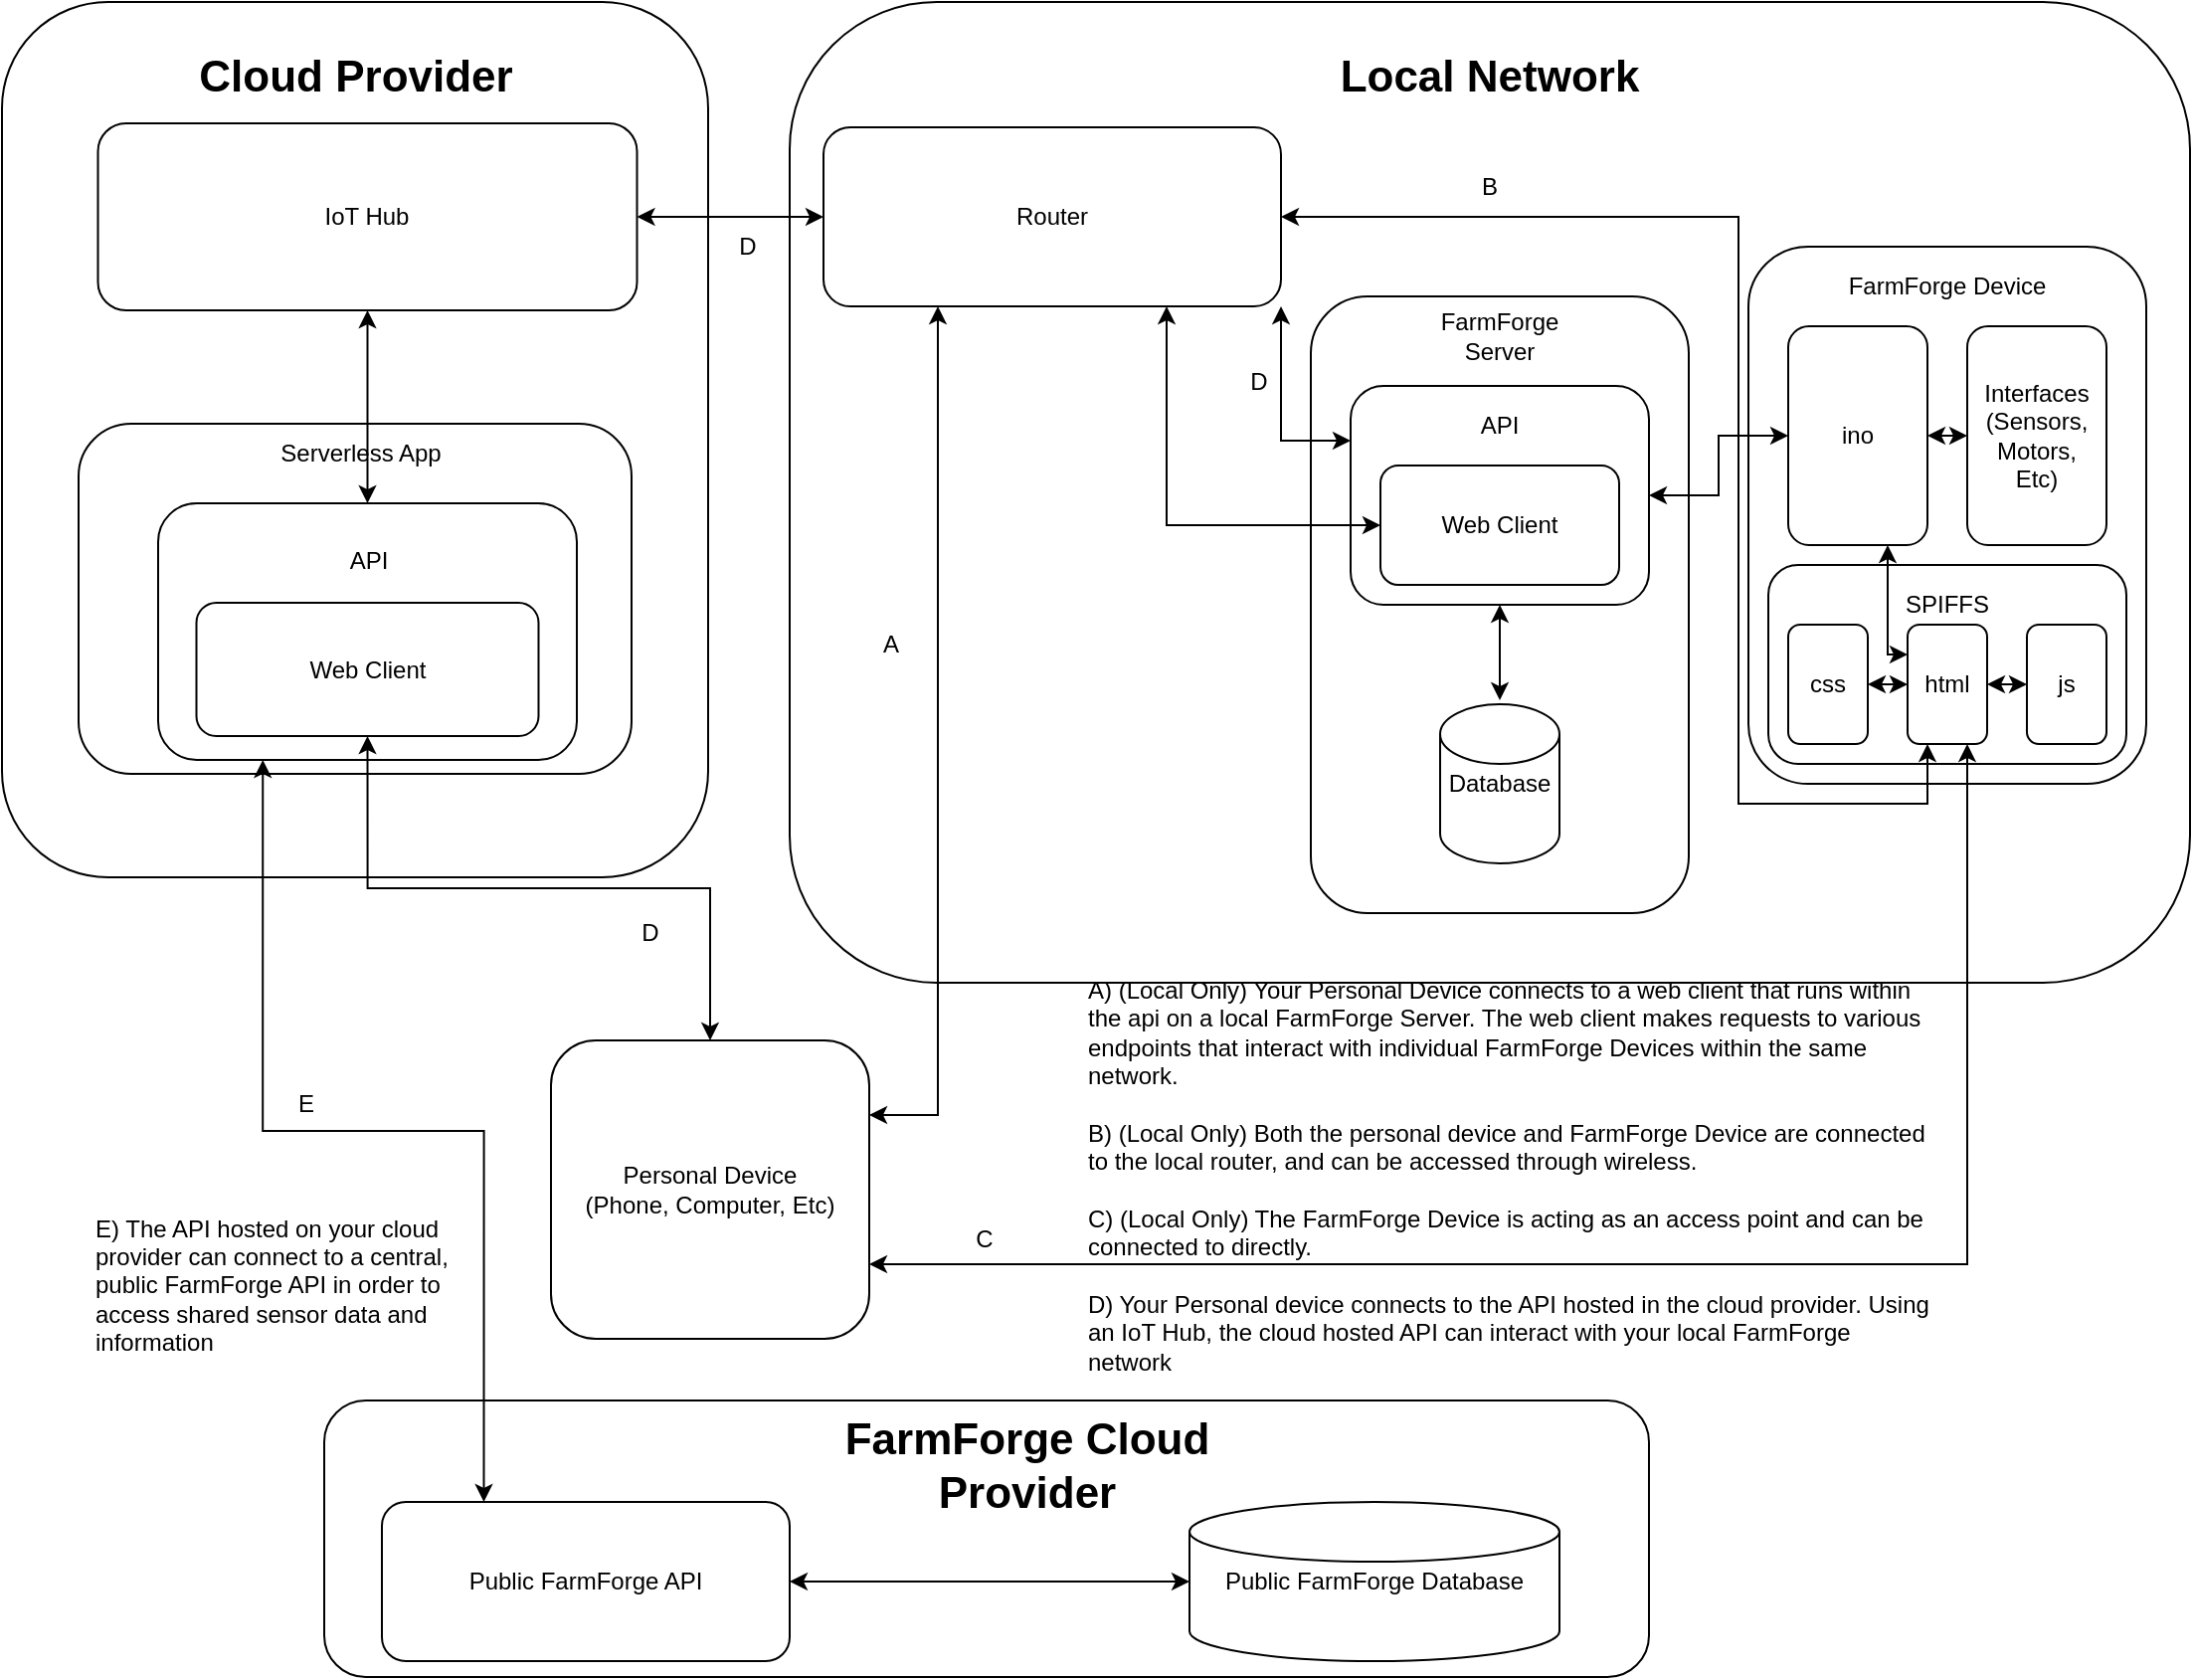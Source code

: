 <mxfile version="13.6.2" type="device"><diagram id="ZbHnMTMEkz4GCbCvOrrs" name="Page-1"><mxGraphModel dx="1278" dy="960" grid="0" gridSize="10" guides="1" tooltips="1" connect="1" arrows="1" fold="1" page="1" pageScale="1" pageWidth="1100" pageHeight="850" math="0" shadow="0"><root><mxCell id="0"/><mxCell id="1" parent="0"/><mxCell id="TqrajejNftr9jKhkj-_X-1" value="" style="rounded=1;whiteSpace=wrap;html=1;" parent="1" vertex="1"><mxGeometry x="396" width="704" height="493" as="geometry"/></mxCell><mxCell id="TqrajejNftr9jKhkj-_X-2" value="&lt;b&gt;&lt;font style=&quot;font-size: 22px&quot;&gt;Local Network&lt;/font&gt;&lt;/b&gt;" style="text;html=1;strokeColor=none;fillColor=none;align=center;verticalAlign=middle;whiteSpace=wrap;rounded=0;" parent="1" vertex="1"><mxGeometry x="663" y="13" width="170" height="50" as="geometry"/></mxCell><mxCell id="TqrajejNftr9jKhkj-_X-3" value="" style="rounded=1;whiteSpace=wrap;html=1;" parent="1" vertex="1"><mxGeometry x="878" y="123" width="200" height="270" as="geometry"/></mxCell><mxCell id="TqrajejNftr9jKhkj-_X-4" value="FarmForge Device" style="text;html=1;strokeColor=none;fillColor=none;align=center;verticalAlign=middle;whiteSpace=wrap;rounded=0;" parent="1" vertex="1"><mxGeometry x="923" y="133" width="110" height="20" as="geometry"/></mxCell><mxCell id="TqrajejNftr9jKhkj-_X-5" value="" style="rounded=1;whiteSpace=wrap;html=1;" parent="1" vertex="1"><mxGeometry x="888" y="283" width="180" height="100" as="geometry"/></mxCell><mxCell id="TqrajejNftr9jKhkj-_X-6" value="SPIFFS" style="text;html=1;strokeColor=none;fillColor=none;align=center;verticalAlign=middle;whiteSpace=wrap;rounded=0;" parent="1" vertex="1"><mxGeometry x="953" y="293" width="50" height="20" as="geometry"/></mxCell><mxCell id="TqrajejNftr9jKhkj-_X-26" style="edgeStyle=orthogonalEdgeStyle;rounded=0;orthogonalLoop=1;jettySize=auto;html=1;exitX=1;exitY=0.5;exitDx=0;exitDy=0;entryX=0;entryY=0.5;entryDx=0;entryDy=0;startArrow=classic;startFill=1;" parent="1" source="TqrajejNftr9jKhkj-_X-7" target="TqrajejNftr9jKhkj-_X-8" edge="1"><mxGeometry relative="1" as="geometry"/></mxCell><mxCell id="TqrajejNftr9jKhkj-_X-7" value="css" style="rounded=1;whiteSpace=wrap;html=1;" parent="1" vertex="1"><mxGeometry x="898" y="313" width="40" height="60" as="geometry"/></mxCell><mxCell id="TqrajejNftr9jKhkj-_X-27" style="edgeStyle=orthogonalEdgeStyle;rounded=0;orthogonalLoop=1;jettySize=auto;html=1;exitX=1;exitY=0.5;exitDx=0;exitDy=0;entryX=0;entryY=0.5;entryDx=0;entryDy=0;startArrow=classic;startFill=1;endArrow=classic;endFill=1;" parent="1" source="TqrajejNftr9jKhkj-_X-8" target="TqrajejNftr9jKhkj-_X-9" edge="1"><mxGeometry relative="1" as="geometry"/></mxCell><mxCell id="TqrajejNftr9jKhkj-_X-28" style="edgeStyle=orthogonalEdgeStyle;rounded=0;orthogonalLoop=1;jettySize=auto;html=1;exitX=0;exitY=0.25;exitDx=0;exitDy=0;startArrow=classic;startFill=1;endArrow=classic;endFill=1;" parent="1" source="TqrajejNftr9jKhkj-_X-8" target="TqrajejNftr9jKhkj-_X-10" edge="1"><mxGeometry relative="1" as="geometry"><Array as="points"><mxPoint x="948" y="328"/></Array></mxGeometry></mxCell><mxCell id="TqrajejNftr9jKhkj-_X-8" value="html" style="rounded=1;whiteSpace=wrap;html=1;" parent="1" vertex="1"><mxGeometry x="958" y="313" width="40" height="60" as="geometry"/></mxCell><mxCell id="TqrajejNftr9jKhkj-_X-9" value="js" style="rounded=1;whiteSpace=wrap;html=1;" parent="1" vertex="1"><mxGeometry x="1018" y="313" width="40" height="60" as="geometry"/></mxCell><mxCell id="TqrajejNftr9jKhkj-_X-29" style="edgeStyle=orthogonalEdgeStyle;rounded=0;orthogonalLoop=1;jettySize=auto;html=1;exitX=1;exitY=0.5;exitDx=0;exitDy=0;entryX=0;entryY=0.5;entryDx=0;entryDy=0;startArrow=classic;startFill=1;endArrow=classic;endFill=1;" parent="1" source="TqrajejNftr9jKhkj-_X-10" target="TqrajejNftr9jKhkj-_X-12" edge="1"><mxGeometry relative="1" as="geometry"/></mxCell><mxCell id="TqrajejNftr9jKhkj-_X-10" value="ino" style="rounded=1;whiteSpace=wrap;html=1;" parent="1" vertex="1"><mxGeometry x="898" y="163" width="70" height="110" as="geometry"/></mxCell><mxCell id="TqrajejNftr9jKhkj-_X-12" value="Interfaces&lt;br&gt;(Sensors,&lt;br&gt;Motors,&lt;br&gt;Etc)" style="rounded=1;whiteSpace=wrap;html=1;" parent="1" vertex="1"><mxGeometry x="988" y="163" width="70" height="110" as="geometry"/></mxCell><mxCell id="NPcehfhf_f-x4vgxFfUg-9" style="edgeStyle=orthogonalEdgeStyle;rounded=0;orthogonalLoop=1;jettySize=auto;html=1;exitX=1;exitY=0.25;exitDx=0;exitDy=0;entryX=0.25;entryY=1;entryDx=0;entryDy=0;startArrow=classic;startFill=1;" edge="1" parent="1" source="TqrajejNftr9jKhkj-_X-13" target="TqrajejNftr9jKhkj-_X-14"><mxGeometry relative="1" as="geometry"/></mxCell><mxCell id="NPcehfhf_f-x4vgxFfUg-12" style="edgeStyle=orthogonalEdgeStyle;rounded=0;orthogonalLoop=1;jettySize=auto;html=1;exitX=1;exitY=0.75;exitDx=0;exitDy=0;entryX=0.75;entryY=1;entryDx=0;entryDy=0;startArrow=classic;startFill=1;" edge="1" parent="1" source="TqrajejNftr9jKhkj-_X-13" target="TqrajejNftr9jKhkj-_X-8"><mxGeometry relative="1" as="geometry"/></mxCell><mxCell id="TqrajejNftr9jKhkj-_X-13" value="Personal Device&lt;br&gt;(Phone, Computer, Etc)" style="rounded=1;whiteSpace=wrap;html=1;" parent="1" vertex="1"><mxGeometry x="276" y="522" width="160" height="150" as="geometry"/></mxCell><mxCell id="fLjELuJscbzn4pVBbyPy-20" style="edgeStyle=orthogonalEdgeStyle;rounded=0;orthogonalLoop=1;jettySize=auto;html=1;exitX=1;exitY=0.5;exitDx=0;exitDy=0;entryX=0.25;entryY=1;entryDx=0;entryDy=0;startArrow=classic;startFill=1;" parent="1" source="TqrajejNftr9jKhkj-_X-14" target="TqrajejNftr9jKhkj-_X-8" edge="1"><mxGeometry relative="1" as="geometry"><Array as="points"><mxPoint x="873" y="108"/><mxPoint x="873" y="403"/><mxPoint x="968" y="403"/></Array></mxGeometry></mxCell><mxCell id="TqrajejNftr9jKhkj-_X-14" value="Router" style="rounded=1;whiteSpace=wrap;html=1;" parent="1" vertex="1"><mxGeometry x="413" y="63" width="230" height="90" as="geometry"/></mxCell><mxCell id="TqrajejNftr9jKhkj-_X-30" value="" style="rounded=1;whiteSpace=wrap;html=1;" parent="1" vertex="1"><mxGeometry x="658" y="148" width="190" height="310" as="geometry"/></mxCell><mxCell id="TqrajejNftr9jKhkj-_X-35" value="FarmForge Server" style="text;html=1;strokeColor=none;fillColor=none;align=center;verticalAlign=middle;whiteSpace=wrap;rounded=0;" parent="1" vertex="1"><mxGeometry x="713" y="153" width="80" height="30" as="geometry"/></mxCell><mxCell id="fLjELuJscbzn4pVBbyPy-1" value="Database" style="shape=cylinder2;whiteSpace=wrap;html=1;boundedLbl=1;backgroundOutline=1;size=15;" parent="1" vertex="1"><mxGeometry x="723" y="353" width="60" height="80" as="geometry"/></mxCell><mxCell id="fLjELuJscbzn4pVBbyPy-4" style="edgeStyle=orthogonalEdgeStyle;rounded=0;orthogonalLoop=1;jettySize=auto;html=1;exitX=0.5;exitY=1;exitDx=0;exitDy=0;entryX=0.5;entryY=-0.025;entryDx=0;entryDy=0;entryPerimeter=0;startArrow=classic;startFill=1;" parent="1" source="fLjELuJscbzn4pVBbyPy-2" target="fLjELuJscbzn4pVBbyPy-1" edge="1"><mxGeometry relative="1" as="geometry"/></mxCell><mxCell id="fLjELuJscbzn4pVBbyPy-9" style="edgeStyle=orthogonalEdgeStyle;rounded=0;orthogonalLoop=1;jettySize=auto;html=1;exitX=1;exitY=0.5;exitDx=0;exitDy=0;startArrow=classic;startFill=1;" parent="1" source="fLjELuJscbzn4pVBbyPy-2" target="TqrajejNftr9jKhkj-_X-10" edge="1"><mxGeometry relative="1" as="geometry"/></mxCell><mxCell id="fLjELuJscbzn4pVBbyPy-2" value="" style="rounded=1;whiteSpace=wrap;html=1;" parent="1" vertex="1"><mxGeometry x="678" y="193" width="150" height="110" as="geometry"/></mxCell><mxCell id="fLjELuJscbzn4pVBbyPy-6" value="API" style="text;html=1;strokeColor=none;fillColor=none;align=center;verticalAlign=middle;whiteSpace=wrap;rounded=0;" parent="1" vertex="1"><mxGeometry x="733" y="203" width="40" height="20" as="geometry"/></mxCell><mxCell id="fLjELuJscbzn4pVBbyPy-7" value="Web Client" style="rounded=1;whiteSpace=wrap;html=1;" parent="1" vertex="1"><mxGeometry x="693" y="233" width="120" height="60" as="geometry"/></mxCell><mxCell id="fLjELuJscbzn4pVBbyPy-8" style="edgeStyle=orthogonalEdgeStyle;rounded=0;orthogonalLoop=1;jettySize=auto;html=1;exitX=0.75;exitY=1;exitDx=0;exitDy=0;entryX=0;entryY=0.5;entryDx=0;entryDy=0;startArrow=classic;startFill=1;" parent="1" source="TqrajejNftr9jKhkj-_X-14" target="fLjELuJscbzn4pVBbyPy-7" edge="1"><mxGeometry relative="1" as="geometry"/></mxCell><mxCell id="fLjELuJscbzn4pVBbyPy-11" value="A" style="text;html=1;strokeColor=none;fillColor=none;align=center;verticalAlign=middle;whiteSpace=wrap;rounded=0;" parent="1" vertex="1"><mxGeometry x="427" y="313" width="40" height="20" as="geometry"/></mxCell><mxCell id="fLjELuJscbzn4pVBbyPy-13" value="B" style="text;html=1;strokeColor=none;fillColor=none;align=center;verticalAlign=middle;whiteSpace=wrap;rounded=0;" parent="1" vertex="1"><mxGeometry x="728" y="83" width="40" height="20" as="geometry"/></mxCell><mxCell id="fLjELuJscbzn4pVBbyPy-15" value="A) (Local Only) Your Personal Device connects to a web client that runs within the api on a local FarmForge Server. The web client makes requests to various endpoints that interact with individual FarmForge Devices within the same network.&amp;nbsp;&lt;br&gt;&lt;br&gt;B) (Local Only) Both the personal device and FarmForge Device are connected to the local router, and can be accessed through wireless.&lt;br&gt;&lt;br&gt;C) (Local Only) The FarmForge Device is acting as an access point and can be connected to directly.&lt;br&gt;&lt;br&gt;D) Your Personal device connects to the API hosted in the cloud provider. Using an IoT Hub, the cloud hosted API can interact with your local FarmForge network" style="text;html=1;strokeColor=none;fillColor=none;align=left;verticalAlign=middle;whiteSpace=wrap;rounded=0;" parent="1" vertex="1"><mxGeometry x="544" y="486" width="430" height="207" as="geometry"/></mxCell><mxCell id="fLjELuJscbzn4pVBbyPy-19" value="C" style="text;html=1;strokeColor=none;fillColor=none;align=center;verticalAlign=middle;whiteSpace=wrap;rounded=0;" parent="1" vertex="1"><mxGeometry x="474" y="612" width="40" height="20" as="geometry"/></mxCell><mxCell id="NPcehfhf_f-x4vgxFfUg-1" value="" style="rounded=1;whiteSpace=wrap;html=1;" vertex="1" parent="1"><mxGeometry width="355" height="440" as="geometry"/></mxCell><mxCell id="NPcehfhf_f-x4vgxFfUg-2" value="&lt;b&gt;&lt;font style=&quot;font-size: 22px&quot;&gt;Cloud Provider&lt;/font&gt;&lt;/b&gt;" style="text;html=1;strokeColor=none;fillColor=none;align=center;verticalAlign=middle;whiteSpace=wrap;rounded=0;" vertex="1" parent="1"><mxGeometry x="92.5" y="13" width="170" height="50" as="geometry"/></mxCell><mxCell id="NPcehfhf_f-x4vgxFfUg-3" style="edgeStyle=orthogonalEdgeStyle;rounded=0;orthogonalLoop=1;jettySize=auto;html=1;exitX=1;exitY=1;exitDx=0;exitDy=0;entryX=0;entryY=0.25;entryDx=0;entryDy=0;startArrow=classic;startFill=1;" edge="1" parent="1" source="TqrajejNftr9jKhkj-_X-14" target="fLjELuJscbzn4pVBbyPy-2"><mxGeometry relative="1" as="geometry"/></mxCell><mxCell id="NPcehfhf_f-x4vgxFfUg-4" value="" style="rounded=1;whiteSpace=wrap;html=1;" vertex="1" parent="1"><mxGeometry x="38.5" y="212" width="278" height="176" as="geometry"/></mxCell><mxCell id="NPcehfhf_f-x4vgxFfUg-17" style="edgeStyle=orthogonalEdgeStyle;rounded=0;orthogonalLoop=1;jettySize=auto;html=1;exitX=0.5;exitY=0;exitDx=0;exitDy=0;entryX=0.5;entryY=1;entryDx=0;entryDy=0;startArrow=classic;startFill=1;" edge="1" parent="1" source="NPcehfhf_f-x4vgxFfUg-5" target="NPcehfhf_f-x4vgxFfUg-16"><mxGeometry relative="1" as="geometry"/></mxCell><mxCell id="NPcehfhf_f-x4vgxFfUg-5" value="API&lt;br&gt;&lt;br&gt;&lt;br&gt;&lt;br&gt;&lt;br&gt;&lt;br&gt;" style="rounded=1;whiteSpace=wrap;html=1;" vertex="1" parent="1"><mxGeometry x="78.5" y="252" width="210.5" height="129" as="geometry"/></mxCell><mxCell id="NPcehfhf_f-x4vgxFfUg-6" value="Serverless App" style="text;html=1;strokeColor=none;fillColor=none;align=center;verticalAlign=middle;whiteSpace=wrap;rounded=0;" vertex="1" parent="1"><mxGeometry x="120.75" y="212" width="118.5" height="30" as="geometry"/></mxCell><mxCell id="NPcehfhf_f-x4vgxFfUg-7" value="Web Client" style="rounded=1;whiteSpace=wrap;html=1;" vertex="1" parent="1"><mxGeometry x="97.75" y="302" width="172" height="67" as="geometry"/></mxCell><mxCell id="NPcehfhf_f-x4vgxFfUg-8" style="edgeStyle=orthogonalEdgeStyle;rounded=0;orthogonalLoop=1;jettySize=auto;html=1;exitX=0.5;exitY=0;exitDx=0;exitDy=0;entryX=0.5;entryY=1;entryDx=0;entryDy=0;startArrow=classic;startFill=1;" edge="1" parent="1" source="TqrajejNftr9jKhkj-_X-13" target="NPcehfhf_f-x4vgxFfUg-7"><mxGeometry relative="1" as="geometry"/></mxCell><mxCell id="NPcehfhf_f-x4vgxFfUg-13" value="D" style="text;html=1;strokeColor=none;fillColor=none;align=center;verticalAlign=middle;whiteSpace=wrap;rounded=0;" vertex="1" parent="1"><mxGeometry x="355" y="113" width="40" height="20" as="geometry"/></mxCell><mxCell id="NPcehfhf_f-x4vgxFfUg-15" value="D" style="text;html=1;strokeColor=none;fillColor=none;align=center;verticalAlign=middle;whiteSpace=wrap;rounded=0;" vertex="1" parent="1"><mxGeometry x="612" y="181" width="40" height="20" as="geometry"/></mxCell><mxCell id="NPcehfhf_f-x4vgxFfUg-18" style="edgeStyle=orthogonalEdgeStyle;rounded=0;orthogonalLoop=1;jettySize=auto;html=1;exitX=1;exitY=0.5;exitDx=0;exitDy=0;startArrow=classic;startFill=1;" edge="1" parent="1" source="NPcehfhf_f-x4vgxFfUg-16" target="TqrajejNftr9jKhkj-_X-14"><mxGeometry relative="1" as="geometry"/></mxCell><mxCell id="NPcehfhf_f-x4vgxFfUg-16" value="IoT Hub" style="rounded=1;whiteSpace=wrap;html=1;" vertex="1" parent="1"><mxGeometry x="48.25" y="61" width="271" height="94" as="geometry"/></mxCell><mxCell id="NPcehfhf_f-x4vgxFfUg-20" value="D" style="text;html=1;strokeColor=none;fillColor=none;align=center;verticalAlign=middle;whiteSpace=wrap;rounded=0;" vertex="1" parent="1"><mxGeometry x="306" y="458" width="40" height="20" as="geometry"/></mxCell><mxCell id="NPcehfhf_f-x4vgxFfUg-21" value="" style="rounded=1;whiteSpace=wrap;html=1;" vertex="1" parent="1"><mxGeometry x="162" y="703" width="666" height="139" as="geometry"/></mxCell><mxCell id="NPcehfhf_f-x4vgxFfUg-23" value="&lt;b&gt;&lt;font style=&quot;font-size: 22px&quot;&gt;FarmForge Cloud Provider&lt;/font&gt;&lt;/b&gt;" style="text;html=1;strokeColor=none;fillColor=none;align=center;verticalAlign=middle;whiteSpace=wrap;rounded=0;" vertex="1" parent="1"><mxGeometry x="396" y="711" width="239" height="50" as="geometry"/></mxCell><mxCell id="NPcehfhf_f-x4vgxFfUg-26" style="edgeStyle=orthogonalEdgeStyle;rounded=0;orthogonalLoop=1;jettySize=auto;html=1;exitX=1;exitY=0.5;exitDx=0;exitDy=0;startArrow=classic;startFill=1;" edge="1" parent="1" source="NPcehfhf_f-x4vgxFfUg-24" target="NPcehfhf_f-x4vgxFfUg-25"><mxGeometry relative="1" as="geometry"/></mxCell><mxCell id="NPcehfhf_f-x4vgxFfUg-24" value="Public FarmForge API" style="rounded=1;whiteSpace=wrap;html=1;" vertex="1" parent="1"><mxGeometry x="191" y="754" width="205" height="80" as="geometry"/></mxCell><mxCell id="NPcehfhf_f-x4vgxFfUg-25" value="Public FarmForge Database" style="shape=cylinder2;whiteSpace=wrap;html=1;boundedLbl=1;backgroundOutline=1;size=15;" vertex="1" parent="1"><mxGeometry x="597" y="754" width="186" height="80" as="geometry"/></mxCell><mxCell id="NPcehfhf_f-x4vgxFfUg-27" style="edgeStyle=orthogonalEdgeStyle;rounded=0;orthogonalLoop=1;jettySize=auto;html=1;exitX=0.25;exitY=1;exitDx=0;exitDy=0;entryX=0.25;entryY=0;entryDx=0;entryDy=0;startArrow=classic;startFill=1;" edge="1" parent="1" source="NPcehfhf_f-x4vgxFfUg-5" target="NPcehfhf_f-x4vgxFfUg-24"><mxGeometry relative="1" as="geometry"/></mxCell><mxCell id="NPcehfhf_f-x4vgxFfUg-28" value="E" style="text;html=1;strokeColor=none;fillColor=none;align=center;verticalAlign=middle;whiteSpace=wrap;rounded=0;" vertex="1" parent="1"><mxGeometry x="133" y="544" width="40" height="20" as="geometry"/></mxCell><mxCell id="NPcehfhf_f-x4vgxFfUg-29" value="E) The API hosted on your cloud provider can connect to a central, public FarmForge API in order to access shared sensor data and information" style="text;html=1;strokeColor=none;fillColor=none;align=left;verticalAlign=middle;whiteSpace=wrap;rounded=0;" vertex="1" parent="1"><mxGeometry x="45" y="597" width="180" height="96" as="geometry"/></mxCell></root></mxGraphModel></diagram></mxfile>